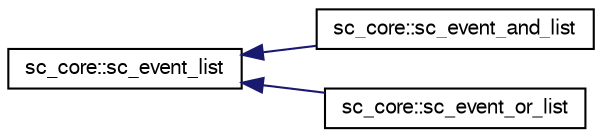 digraph "Graphical Class Hierarchy"
{
  edge [fontname="FreeSans",fontsize="10",labelfontname="FreeSans",labelfontsize="10"];
  node [fontname="FreeSans",fontsize="10",shape=record];
  rankdir="LR";
  Node0 [label="sc_core::sc_event_list",height=0.2,width=0.4,color="black", fillcolor="white", style="filled",URL="$a01816.html"];
  Node0 -> Node1 [dir="back",color="midnightblue",fontsize="10",style="solid",fontname="FreeSans"];
  Node1 [label="sc_core::sc_event_and_list",height=0.2,width=0.4,color="black", fillcolor="white", style="filled",URL="$a01820.html"];
  Node0 -> Node2 [dir="back",color="midnightblue",fontsize="10",style="solid",fontname="FreeSans"];
  Node2 [label="sc_core::sc_event_or_list",height=0.2,width=0.4,color="black", fillcolor="white", style="filled",URL="$a01824.html"];
}
